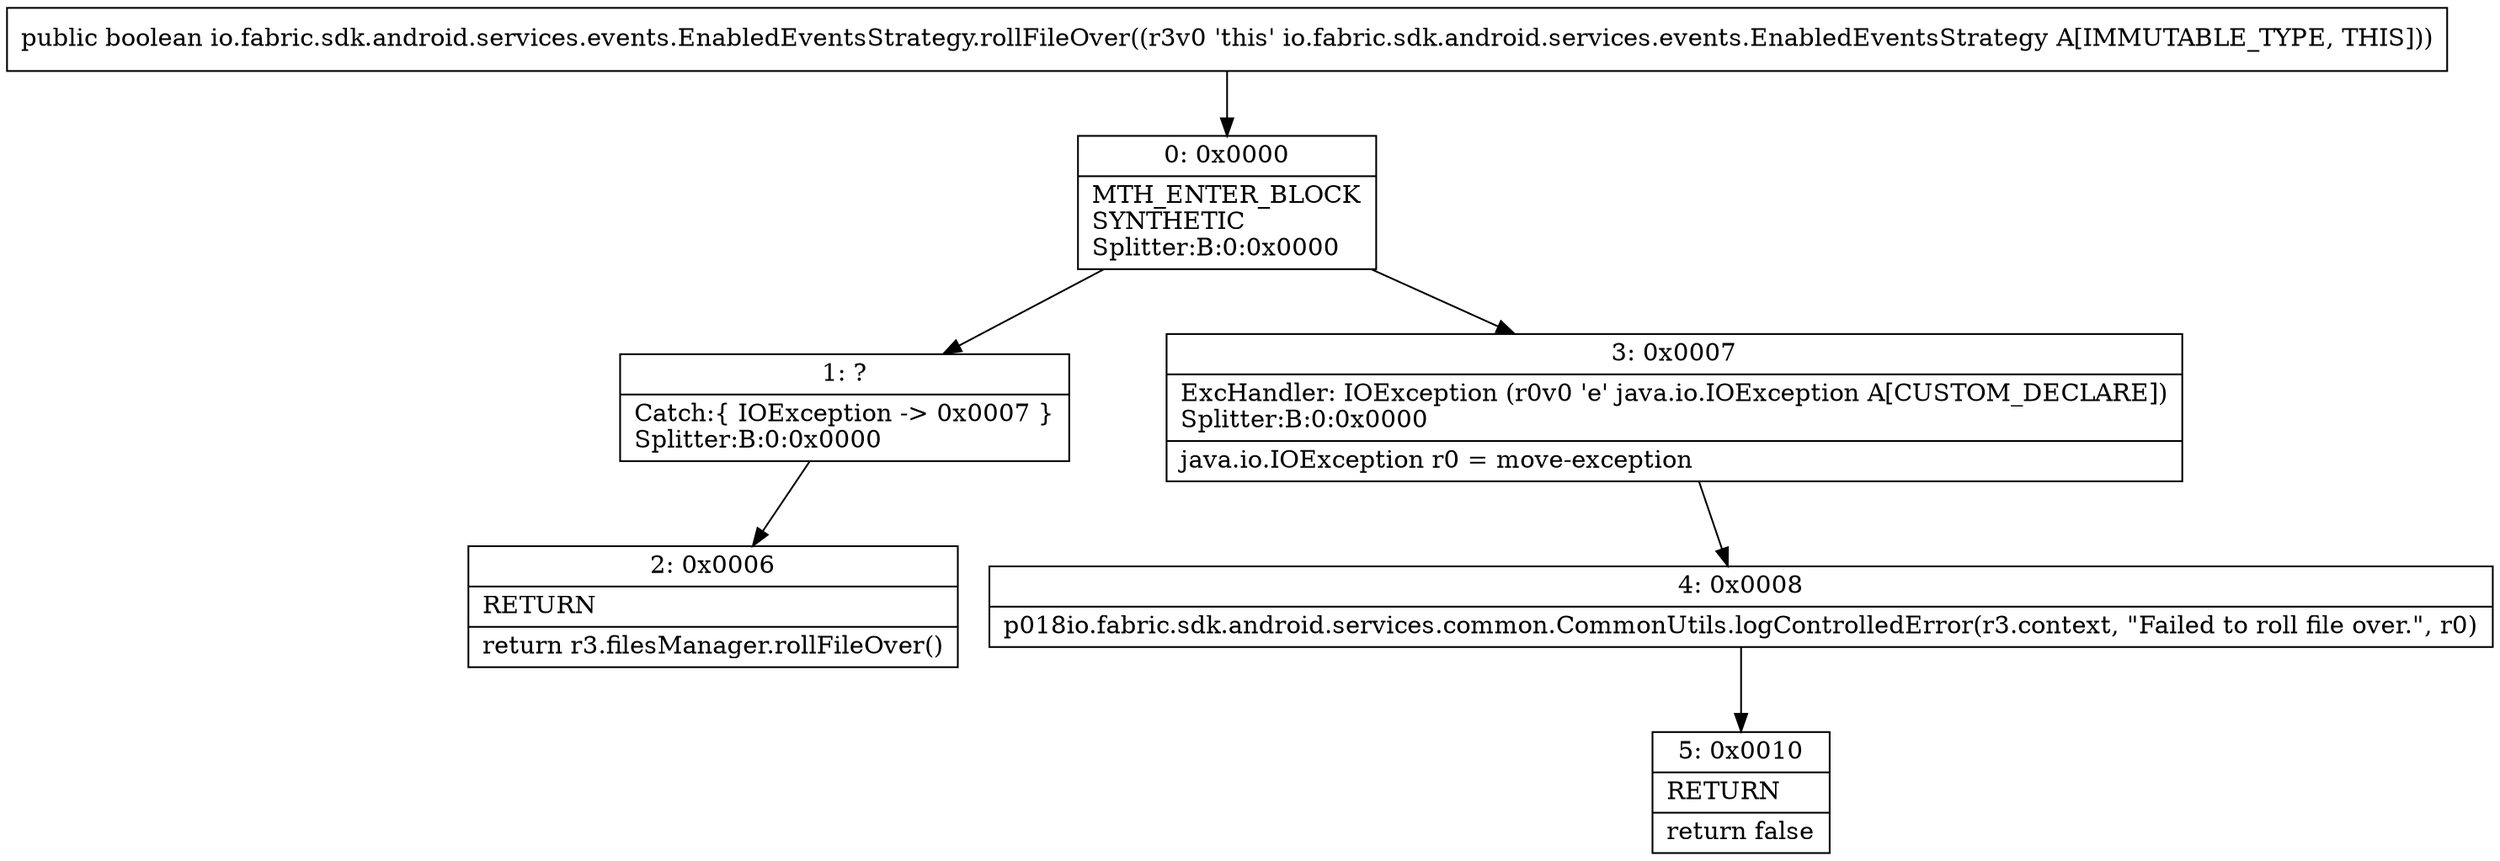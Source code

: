digraph "CFG forio.fabric.sdk.android.services.events.EnabledEventsStrategy.rollFileOver()Z" {
Node_0 [shape=record,label="{0\:\ 0x0000|MTH_ENTER_BLOCK\lSYNTHETIC\lSplitter:B:0:0x0000\l}"];
Node_1 [shape=record,label="{1\:\ ?|Catch:\{ IOException \-\> 0x0007 \}\lSplitter:B:0:0x0000\l}"];
Node_2 [shape=record,label="{2\:\ 0x0006|RETURN\l|return r3.filesManager.rollFileOver()\l}"];
Node_3 [shape=record,label="{3\:\ 0x0007|ExcHandler: IOException (r0v0 'e' java.io.IOException A[CUSTOM_DECLARE])\lSplitter:B:0:0x0000\l|java.io.IOException r0 = move\-exception\l}"];
Node_4 [shape=record,label="{4\:\ 0x0008|p018io.fabric.sdk.android.services.common.CommonUtils.logControlledError(r3.context, \"Failed to roll file over.\", r0)\l}"];
Node_5 [shape=record,label="{5\:\ 0x0010|RETURN\l|return false\l}"];
MethodNode[shape=record,label="{public boolean io.fabric.sdk.android.services.events.EnabledEventsStrategy.rollFileOver((r3v0 'this' io.fabric.sdk.android.services.events.EnabledEventsStrategy A[IMMUTABLE_TYPE, THIS])) }"];
MethodNode -> Node_0;
Node_0 -> Node_1;
Node_0 -> Node_3;
Node_1 -> Node_2;
Node_3 -> Node_4;
Node_4 -> Node_5;
}

